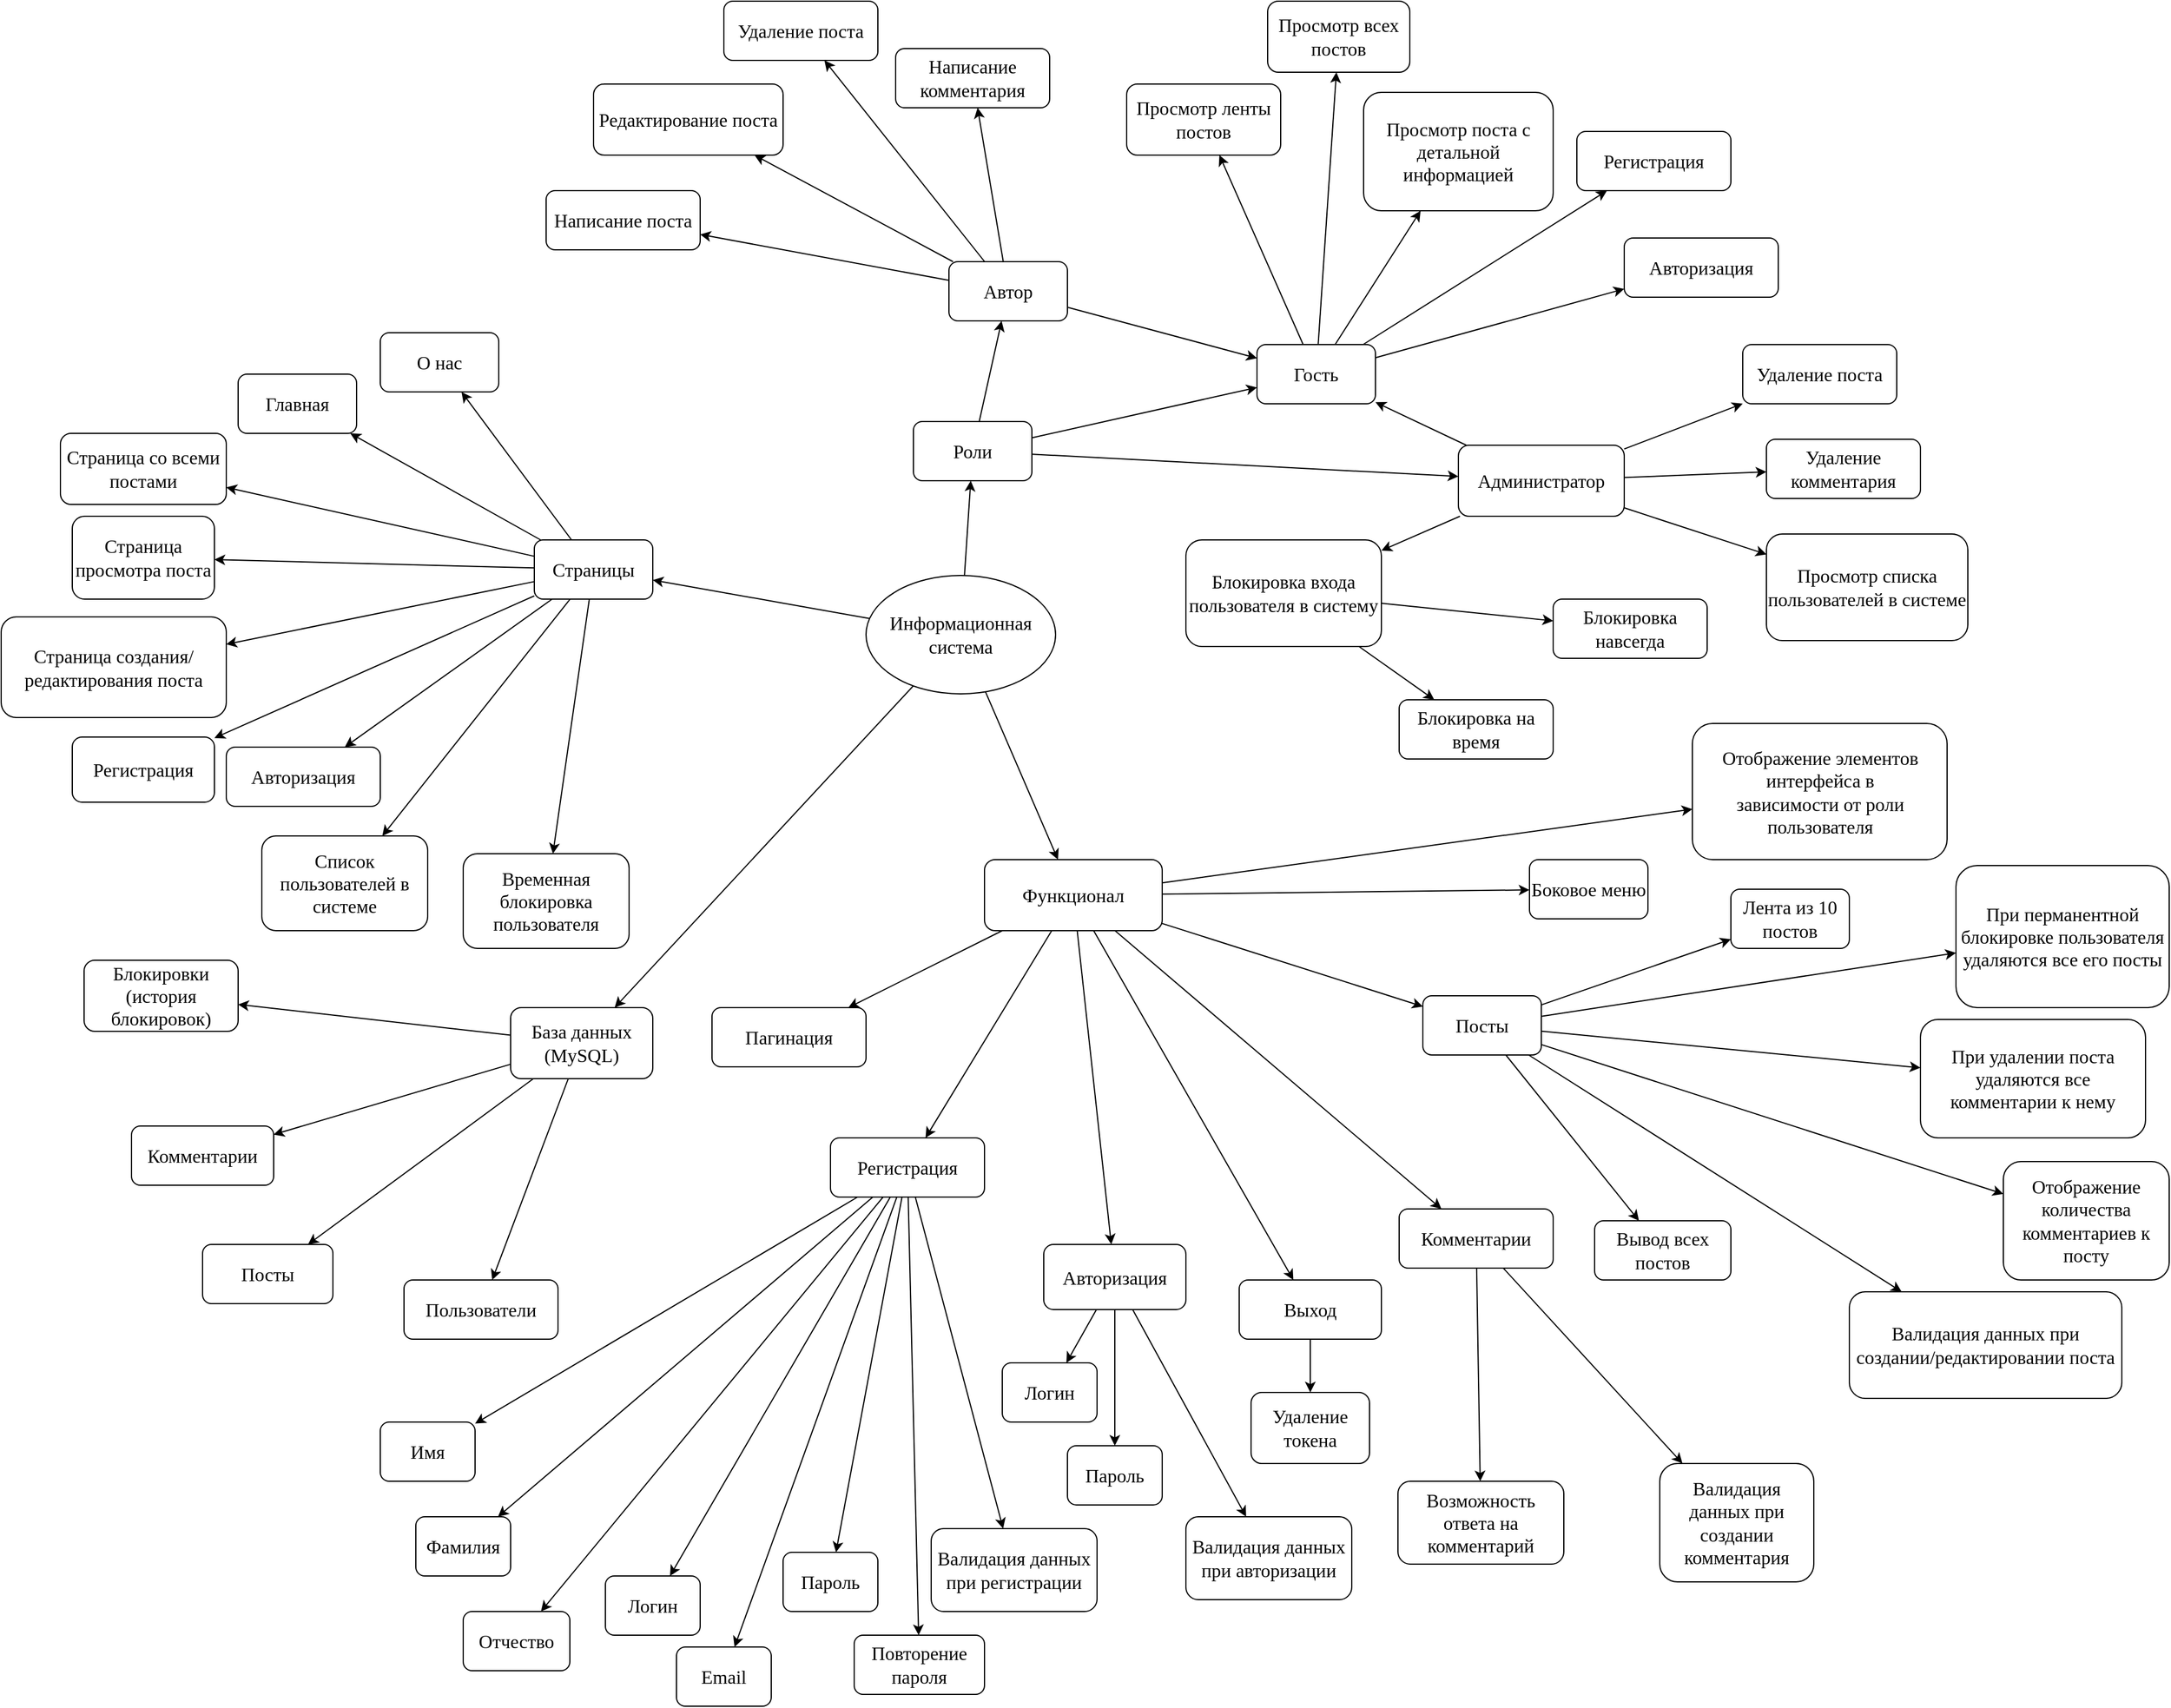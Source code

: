 <mxfile version="27.1.6">
  <diagram name="Страница — 1" id="8P4_2l0_a2KNKIL9yH-l">
    <mxGraphModel dx="2593" dy="2254" grid="1" gridSize="10" guides="1" tooltips="1" connect="1" arrows="1" fold="1" page="1" pageScale="1" pageWidth="1169" pageHeight="827" math="0" shadow="0">
      <root>
        <mxCell id="0" />
        <mxCell id="1" parent="0" />
        <mxCell id="5C3-gxpcgWqqSa_wzZ6r-1" value="Информационная система" style="ellipse;whiteSpace=wrap;html=1;fontSize=16;fontFamily=Lucida Console;" parent="1" vertex="1">
          <mxGeometry x="830" y="-105" width="160" height="100" as="geometry" />
        </mxCell>
        <mxCell id="5C3-gxpcgWqqSa_wzZ6r-3" value="Роли" style="rounded=1;whiteSpace=wrap;html=1;fontSize=16;fontFamily=Lucida Console;" parent="1" vertex="1">
          <mxGeometry x="870" y="-235" width="100" height="50" as="geometry" />
        </mxCell>
        <mxCell id="5C3-gxpcgWqqSa_wzZ6r-4" value="" style="endArrow=classic;html=1;rounded=0;" parent="1" source="5C3-gxpcgWqqSa_wzZ6r-1" target="5C3-gxpcgWqqSa_wzZ6r-3" edge="1">
          <mxGeometry width="50" height="50" relative="1" as="geometry">
            <mxPoint x="1150" y="-15" as="sourcePoint" />
            <mxPoint x="1200" y="-65" as="targetPoint" />
          </mxGeometry>
        </mxCell>
        <mxCell id="5C3-gxpcgWqqSa_wzZ6r-6" value="Автор" style="rounded=1;whiteSpace=wrap;html=1;fontSize=16;fontFamily=Lucida Console;" parent="1" vertex="1">
          <mxGeometry x="900" y="-370" width="100" height="50" as="geometry" />
        </mxCell>
        <mxCell id="5C3-gxpcgWqqSa_wzZ6r-7" value="Гость" style="rounded=1;whiteSpace=wrap;html=1;fontSize=16;fontFamily=Lucida Console;" parent="1" vertex="1">
          <mxGeometry x="1160" y="-300" width="100" height="50" as="geometry" />
        </mxCell>
        <mxCell id="5C3-gxpcgWqqSa_wzZ6r-8" value="Администратор" style="rounded=1;whiteSpace=wrap;html=1;fontSize=16;fontFamily=Lucida Console;" parent="1" vertex="1">
          <mxGeometry x="1330" y="-215" width="140" height="60" as="geometry" />
        </mxCell>
        <mxCell id="5C3-gxpcgWqqSa_wzZ6r-9" value="" style="endArrow=classic;html=1;rounded=0;" parent="1" source="5C3-gxpcgWqqSa_wzZ6r-3" target="5C3-gxpcgWqqSa_wzZ6r-6" edge="1">
          <mxGeometry width="50" height="50" relative="1" as="geometry">
            <mxPoint x="1220" y="-35" as="sourcePoint" />
            <mxPoint x="1270" y="-85" as="targetPoint" />
          </mxGeometry>
        </mxCell>
        <mxCell id="5C3-gxpcgWqqSa_wzZ6r-10" value="" style="endArrow=classic;html=1;rounded=0;" parent="1" source="5C3-gxpcgWqqSa_wzZ6r-3" target="5C3-gxpcgWqqSa_wzZ6r-7" edge="1">
          <mxGeometry width="50" height="50" relative="1" as="geometry">
            <mxPoint x="1220" y="-35" as="sourcePoint" />
            <mxPoint x="1270" y="-85" as="targetPoint" />
          </mxGeometry>
        </mxCell>
        <mxCell id="5C3-gxpcgWqqSa_wzZ6r-11" value="" style="endArrow=classic;html=1;rounded=0;" parent="1" source="5C3-gxpcgWqqSa_wzZ6r-3" target="5C3-gxpcgWqqSa_wzZ6r-8" edge="1">
          <mxGeometry width="50" height="50" relative="1" as="geometry">
            <mxPoint x="1220" y="-35" as="sourcePoint" />
            <mxPoint x="1270" y="-85" as="targetPoint" />
          </mxGeometry>
        </mxCell>
        <mxCell id="5C3-gxpcgWqqSa_wzZ6r-14" value="Просмотр ленты постов" style="rounded=1;whiteSpace=wrap;html=1;fontSize=16;fontFamily=Lucida Console;" parent="1" vertex="1">
          <mxGeometry x="1050" y="-520" width="130" height="60" as="geometry" />
        </mxCell>
        <mxCell id="5C3-gxpcgWqqSa_wzZ6r-15" value="Просмотр всех постов" style="rounded=1;whiteSpace=wrap;html=1;fontSize=16;fontFamily=Lucida Console;" parent="1" vertex="1">
          <mxGeometry x="1169" y="-590" width="120" height="60" as="geometry" />
        </mxCell>
        <mxCell id="5C3-gxpcgWqqSa_wzZ6r-16" value="Просмотр&amp;nbsp;поста с детальной информацией" style="rounded=1;whiteSpace=wrap;html=1;fontSize=16;fontFamily=Lucida Console;" parent="1" vertex="1">
          <mxGeometry x="1250" y="-513" width="160" height="100" as="geometry" />
        </mxCell>
        <mxCell id="5C3-gxpcgWqqSa_wzZ6r-17" value="Регистрация" style="rounded=1;whiteSpace=wrap;html=1;fontSize=16;fontFamily=Lucida Console;" parent="1" vertex="1">
          <mxGeometry x="1430" y="-480" width="130" height="50" as="geometry" />
        </mxCell>
        <mxCell id="5C3-gxpcgWqqSa_wzZ6r-18" value="Авторизация" style="rounded=1;whiteSpace=wrap;html=1;fontSize=16;fontFamily=Lucida Console;" parent="1" vertex="1">
          <mxGeometry x="1470" y="-390" width="130" height="50" as="geometry" />
        </mxCell>
        <mxCell id="5C3-gxpcgWqqSa_wzZ6r-19" value="Написание поста" style="rounded=1;whiteSpace=wrap;html=1;fontSize=16;fontFamily=Lucida Console;" parent="1" vertex="1">
          <mxGeometry x="560" y="-430" width="130" height="50" as="geometry" />
        </mxCell>
        <mxCell id="5C3-gxpcgWqqSa_wzZ6r-20" value="" style="endArrow=classic;html=1;rounded=0;" parent="1" source="5C3-gxpcgWqqSa_wzZ6r-6" target="5C3-gxpcgWqqSa_wzZ6r-19" edge="1">
          <mxGeometry width="50" height="50" relative="1" as="geometry">
            <mxPoint x="1275" y="-275" as="sourcePoint" />
            <mxPoint x="1325" y="-325" as="targetPoint" />
          </mxGeometry>
        </mxCell>
        <mxCell id="5C3-gxpcgWqqSa_wzZ6r-21" value="Редактирование поста" style="rounded=1;whiteSpace=wrap;html=1;fontSize=16;fontFamily=Lucida Console;" parent="1" vertex="1">
          <mxGeometry x="600" y="-520" width="160" height="60" as="geometry" />
        </mxCell>
        <mxCell id="5C3-gxpcgWqqSa_wzZ6r-22" value="Удаление поста" style="rounded=1;whiteSpace=wrap;html=1;fontSize=16;fontFamily=Lucida Console;" parent="1" vertex="1">
          <mxGeometry x="710" y="-590" width="130" height="50" as="geometry" />
        </mxCell>
        <mxCell id="5C3-gxpcgWqqSa_wzZ6r-23" value="" style="endArrow=classic;html=1;rounded=0;" parent="1" source="5C3-gxpcgWqqSa_wzZ6r-6" target="5C3-gxpcgWqqSa_wzZ6r-21" edge="1">
          <mxGeometry width="50" height="50" relative="1" as="geometry">
            <mxPoint x="1485" y="-265" as="sourcePoint" />
            <mxPoint x="1535" y="-315" as="targetPoint" />
          </mxGeometry>
        </mxCell>
        <mxCell id="5C3-gxpcgWqqSa_wzZ6r-24" value="" style="endArrow=classic;html=1;rounded=0;" parent="1" source="5C3-gxpcgWqqSa_wzZ6r-6" target="5C3-gxpcgWqqSa_wzZ6r-22" edge="1">
          <mxGeometry width="50" height="50" relative="1" as="geometry">
            <mxPoint x="1485" y="-265" as="sourcePoint" />
            <mxPoint x="1535" y="-315" as="targetPoint" />
          </mxGeometry>
        </mxCell>
        <mxCell id="5C3-gxpcgWqqSa_wzZ6r-25" value="Написание комментария" style="rounded=1;whiteSpace=wrap;html=1;fontSize=16;fontFamily=Lucida Console;" parent="1" vertex="1">
          <mxGeometry x="855" y="-550" width="130" height="50" as="geometry" />
        </mxCell>
        <mxCell id="5C3-gxpcgWqqSa_wzZ6r-26" value="" style="endArrow=classic;html=1;rounded=0;" parent="1" source="5C3-gxpcgWqqSa_wzZ6r-6" target="5C3-gxpcgWqqSa_wzZ6r-25" edge="1">
          <mxGeometry width="50" height="50" relative="1" as="geometry">
            <mxPoint x="1485" y="-265" as="sourcePoint" />
            <mxPoint x="1535" y="-315" as="targetPoint" />
          </mxGeometry>
        </mxCell>
        <mxCell id="5C3-gxpcgWqqSa_wzZ6r-27" value="Удаление поста" style="rounded=1;whiteSpace=wrap;html=1;fontSize=16;fontFamily=Lucida Console;" parent="1" vertex="1">
          <mxGeometry x="1570" y="-300" width="130" height="50" as="geometry" />
        </mxCell>
        <mxCell id="5C3-gxpcgWqqSa_wzZ6r-28" value="" style="endArrow=classic;html=1;rounded=0;" parent="1" source="5C3-gxpcgWqqSa_wzZ6r-8" target="5C3-gxpcgWqqSa_wzZ6r-27" edge="1">
          <mxGeometry width="50" height="50" relative="1" as="geometry">
            <mxPoint x="1390" y="-5" as="sourcePoint" />
            <mxPoint x="1440" y="-55" as="targetPoint" />
          </mxGeometry>
        </mxCell>
        <mxCell id="5C3-gxpcgWqqSa_wzZ6r-29" value="Удаление комментария" style="rounded=1;whiteSpace=wrap;html=1;fontSize=16;fontFamily=Lucida Console;" parent="1" vertex="1">
          <mxGeometry x="1590" y="-220" width="130" height="50" as="geometry" />
        </mxCell>
        <mxCell id="5C3-gxpcgWqqSa_wzZ6r-30" value="" style="endArrow=classic;html=1;rounded=0;" parent="1" source="5C3-gxpcgWqqSa_wzZ6r-8" target="5C3-gxpcgWqqSa_wzZ6r-29" edge="1">
          <mxGeometry width="50" height="50" relative="1" as="geometry">
            <mxPoint x="1390" y="-5" as="sourcePoint" />
            <mxPoint x="1440" y="-55" as="targetPoint" />
          </mxGeometry>
        </mxCell>
        <mxCell id="5C3-gxpcgWqqSa_wzZ6r-31" value="Просмотр списка пользователей в системе" style="rounded=1;whiteSpace=wrap;html=1;fontSize=16;fontFamily=Lucida Console;" parent="1" vertex="1">
          <mxGeometry x="1590" y="-140" width="170" height="90" as="geometry" />
        </mxCell>
        <mxCell id="5C3-gxpcgWqqSa_wzZ6r-32" value="" style="endArrow=classic;html=1;rounded=0;" parent="1" source="5C3-gxpcgWqqSa_wzZ6r-8" target="5C3-gxpcgWqqSa_wzZ6r-31" edge="1">
          <mxGeometry width="50" height="50" relative="1" as="geometry">
            <mxPoint x="1370" y="155" as="sourcePoint" />
            <mxPoint x="1420" y="105" as="targetPoint" />
          </mxGeometry>
        </mxCell>
        <mxCell id="5C3-gxpcgWqqSa_wzZ6r-33" value="Блокировка входа пользователя в систему" style="rounded=1;whiteSpace=wrap;html=1;fontSize=16;fontFamily=Lucida Console;" parent="1" vertex="1">
          <mxGeometry x="1100" y="-135" width="165" height="90" as="geometry" />
        </mxCell>
        <mxCell id="5C3-gxpcgWqqSa_wzZ6r-34" value="" style="endArrow=classic;html=1;rounded=0;" parent="1" source="5C3-gxpcgWqqSa_wzZ6r-8" target="5C3-gxpcgWqqSa_wzZ6r-33" edge="1">
          <mxGeometry width="50" height="50" relative="1" as="geometry">
            <mxPoint x="1210" y="195" as="sourcePoint" />
            <mxPoint x="1260" y="145" as="targetPoint" />
          </mxGeometry>
        </mxCell>
        <mxCell id="5C3-gxpcgWqqSa_wzZ6r-35" value="Блокировка навсегда" style="rounded=1;whiteSpace=wrap;html=1;fontSize=16;fontFamily=Lucida Console;" parent="1" vertex="1">
          <mxGeometry x="1410" y="-85" width="130" height="50" as="geometry" />
        </mxCell>
        <mxCell id="5C3-gxpcgWqqSa_wzZ6r-36" value="Блокировка на время" style="rounded=1;whiteSpace=wrap;html=1;fontSize=16;fontFamily=Lucida Console;" parent="1" vertex="1">
          <mxGeometry x="1280" width="130" height="50" as="geometry" />
        </mxCell>
        <mxCell id="5C3-gxpcgWqqSa_wzZ6r-38" value="" style="endArrow=classic;html=1;rounded=0;" parent="1" source="5C3-gxpcgWqqSa_wzZ6r-33" target="5C3-gxpcgWqqSa_wzZ6r-35" edge="1">
          <mxGeometry width="50" height="50" relative="1" as="geometry">
            <mxPoint x="1210" y="295" as="sourcePoint" />
            <mxPoint x="1260" y="245" as="targetPoint" />
          </mxGeometry>
        </mxCell>
        <mxCell id="5C3-gxpcgWqqSa_wzZ6r-39" value="" style="endArrow=classic;html=1;rounded=0;" parent="1" source="5C3-gxpcgWqqSa_wzZ6r-33" target="5C3-gxpcgWqqSa_wzZ6r-36" edge="1">
          <mxGeometry width="50" height="50" relative="1" as="geometry">
            <mxPoint x="1210" y="295" as="sourcePoint" />
            <mxPoint x="1260" y="245" as="targetPoint" />
          </mxGeometry>
        </mxCell>
        <mxCell id="5C3-gxpcgWqqSa_wzZ6r-40" value="" style="endArrow=classic;html=1;rounded=0;" parent="1" source="5C3-gxpcgWqqSa_wzZ6r-7" target="5C3-gxpcgWqqSa_wzZ6r-18" edge="1">
          <mxGeometry width="50" height="50" relative="1" as="geometry">
            <mxPoint x="1110" y="-215" as="sourcePoint" />
            <mxPoint x="1160" y="-265" as="targetPoint" />
          </mxGeometry>
        </mxCell>
        <mxCell id="5C3-gxpcgWqqSa_wzZ6r-41" value="" style="endArrow=classic;html=1;rounded=0;" parent="1" source="5C3-gxpcgWqqSa_wzZ6r-7" target="5C3-gxpcgWqqSa_wzZ6r-17" edge="1">
          <mxGeometry width="50" height="50" relative="1" as="geometry">
            <mxPoint x="1110" y="-215" as="sourcePoint" />
            <mxPoint x="1160" y="-265" as="targetPoint" />
          </mxGeometry>
        </mxCell>
        <mxCell id="5C3-gxpcgWqqSa_wzZ6r-43" value="" style="endArrow=classic;html=1;rounded=0;" parent="1" source="5C3-gxpcgWqqSa_wzZ6r-7" target="5C3-gxpcgWqqSa_wzZ6r-16" edge="1">
          <mxGeometry width="50" height="50" relative="1" as="geometry">
            <mxPoint x="830" y="-175" as="sourcePoint" />
            <mxPoint x="880" y="-225" as="targetPoint" />
          </mxGeometry>
        </mxCell>
        <mxCell id="5C3-gxpcgWqqSa_wzZ6r-44" value="" style="endArrow=classic;html=1;rounded=0;" parent="1" source="5C3-gxpcgWqqSa_wzZ6r-7" target="5C3-gxpcgWqqSa_wzZ6r-14" edge="1">
          <mxGeometry width="50" height="50" relative="1" as="geometry">
            <mxPoint x="880" y="-185" as="sourcePoint" />
            <mxPoint x="930" y="-235" as="targetPoint" />
          </mxGeometry>
        </mxCell>
        <mxCell id="5C3-gxpcgWqqSa_wzZ6r-45" value="" style="endArrow=classic;html=1;rounded=0;" parent="1" source="5C3-gxpcgWqqSa_wzZ6r-7" target="5C3-gxpcgWqqSa_wzZ6r-15" edge="1">
          <mxGeometry width="50" height="50" relative="1" as="geometry">
            <mxPoint x="950" y="-325" as="sourcePoint" />
            <mxPoint x="1000" y="-375" as="targetPoint" />
          </mxGeometry>
        </mxCell>
        <mxCell id="5C3-gxpcgWqqSa_wzZ6r-48" value="" style="endArrow=classic;html=1;rounded=0;" parent="1" source="5C3-gxpcgWqqSa_wzZ6r-8" target="5C3-gxpcgWqqSa_wzZ6r-7" edge="1">
          <mxGeometry width="50" height="50" relative="1" as="geometry">
            <mxPoint x="1450" y="-39" as="sourcePoint" />
            <mxPoint x="1510" y="-75" as="targetPoint" />
          </mxGeometry>
        </mxCell>
        <mxCell id="5C3-gxpcgWqqSa_wzZ6r-49" value="" style="endArrow=classic;html=1;rounded=0;" parent="1" source="5C3-gxpcgWqqSa_wzZ6r-6" target="5C3-gxpcgWqqSa_wzZ6r-7" edge="1">
          <mxGeometry width="50" height="50" relative="1" as="geometry">
            <mxPoint x="1430" y="24" as="sourcePoint" />
            <mxPoint x="1494" y="-85" as="targetPoint" />
          </mxGeometry>
        </mxCell>
        <mxCell id="5C3-gxpcgWqqSa_wzZ6r-50" value="Страницы" style="rounded=1;whiteSpace=wrap;html=1;fontSize=16;fontFamily=Lucida Console;" parent="1" vertex="1">
          <mxGeometry x="550" y="-135" width="100" height="50" as="geometry" />
        </mxCell>
        <mxCell id="5C3-gxpcgWqqSa_wzZ6r-51" value="" style="endArrow=classic;html=1;rounded=0;" parent="1" source="5C3-gxpcgWqqSa_wzZ6r-1" target="5C3-gxpcgWqqSa_wzZ6r-50" edge="1">
          <mxGeometry width="50" height="50" relative="1" as="geometry">
            <mxPoint x="710" y="110" as="sourcePoint" />
            <mxPoint x="760" y="60" as="targetPoint" />
          </mxGeometry>
        </mxCell>
        <mxCell id="5C3-gxpcgWqqSa_wzZ6r-53" value="О нас" style="rounded=1;whiteSpace=wrap;html=1;fontSize=16;fontFamily=Lucida Console;" parent="1" vertex="1">
          <mxGeometry x="420" y="-310" width="100" height="50" as="geometry" />
        </mxCell>
        <mxCell id="5C3-gxpcgWqqSa_wzZ6r-54" value="Главная" style="rounded=1;whiteSpace=wrap;html=1;fontSize=16;fontFamily=Lucida Console;" parent="1" vertex="1">
          <mxGeometry x="300" y="-275" width="100" height="50" as="geometry" />
        </mxCell>
        <mxCell id="5C3-gxpcgWqqSa_wzZ6r-56" value="Страница со всеми постами" style="rounded=1;whiteSpace=wrap;html=1;fontSize=16;fontFamily=Lucida Console;" parent="1" vertex="1">
          <mxGeometry x="150" y="-225" width="140" height="60" as="geometry" />
        </mxCell>
        <mxCell id="5C3-gxpcgWqqSa_wzZ6r-57" value="Страница просмотра поста" style="rounded=1;whiteSpace=wrap;html=1;fontSize=16;fontFamily=Lucida Console;" parent="1" vertex="1">
          <mxGeometry x="160" y="-155" width="120" height="70" as="geometry" />
        </mxCell>
        <mxCell id="5C3-gxpcgWqqSa_wzZ6r-58" value="Страница создания/редактирования поста" style="rounded=1;whiteSpace=wrap;html=1;fontSize=16;fontFamily=Lucida Console;" parent="1" vertex="1">
          <mxGeometry x="100" y="-70" width="190" height="85" as="geometry" />
        </mxCell>
        <mxCell id="5C3-gxpcgWqqSa_wzZ6r-59" value="Регистрация" style="rounded=1;whiteSpace=wrap;html=1;fontSize=16;fontFamily=Lucida Console;" parent="1" vertex="1">
          <mxGeometry x="160" y="31.5" width="120" height="55" as="geometry" />
        </mxCell>
        <mxCell id="5C3-gxpcgWqqSa_wzZ6r-60" value="Авторизация" style="rounded=1;whiteSpace=wrap;html=1;fontSize=16;fontFamily=Lucida Console;" parent="1" vertex="1">
          <mxGeometry x="290" y="40" width="130" height="50" as="geometry" />
        </mxCell>
        <mxCell id="5C3-gxpcgWqqSa_wzZ6r-62" value="Список пользователей в системе" style="rounded=1;whiteSpace=wrap;html=1;fontSize=16;fontFamily=Lucida Console;" parent="1" vertex="1">
          <mxGeometry x="320" y="115" width="140" height="80" as="geometry" />
        </mxCell>
        <mxCell id="5C3-gxpcgWqqSa_wzZ6r-64" value="" style="endArrow=classic;html=1;rounded=0;" parent="1" source="5C3-gxpcgWqqSa_wzZ6r-50" target="5C3-gxpcgWqqSa_wzZ6r-53" edge="1">
          <mxGeometry width="50" height="50" relative="1" as="geometry">
            <mxPoint x="440" as="sourcePoint" />
            <mxPoint x="490" y="-50" as="targetPoint" />
          </mxGeometry>
        </mxCell>
        <mxCell id="5C3-gxpcgWqqSa_wzZ6r-65" value="" style="endArrow=classic;html=1;rounded=0;" parent="1" source="5C3-gxpcgWqqSa_wzZ6r-50" target="5C3-gxpcgWqqSa_wzZ6r-54" edge="1">
          <mxGeometry width="50" height="50" relative="1" as="geometry">
            <mxPoint x="440" as="sourcePoint" />
            <mxPoint x="490" y="-50" as="targetPoint" />
          </mxGeometry>
        </mxCell>
        <mxCell id="5C3-gxpcgWqqSa_wzZ6r-66" value="" style="endArrow=classic;html=1;rounded=0;" parent="1" source="5C3-gxpcgWqqSa_wzZ6r-50" target="5C3-gxpcgWqqSa_wzZ6r-56" edge="1">
          <mxGeometry width="50" height="50" relative="1" as="geometry">
            <mxPoint x="440" as="sourcePoint" />
            <mxPoint x="490" y="-50" as="targetPoint" />
          </mxGeometry>
        </mxCell>
        <mxCell id="5C3-gxpcgWqqSa_wzZ6r-67" value="" style="endArrow=classic;html=1;rounded=0;" parent="1" source="5C3-gxpcgWqqSa_wzZ6r-50" target="5C3-gxpcgWqqSa_wzZ6r-57" edge="1">
          <mxGeometry width="50" height="50" relative="1" as="geometry">
            <mxPoint x="440" as="sourcePoint" />
            <mxPoint x="490" y="-50" as="targetPoint" />
          </mxGeometry>
        </mxCell>
        <mxCell id="5C3-gxpcgWqqSa_wzZ6r-68" value="" style="endArrow=classic;html=1;rounded=0;" parent="1" source="5C3-gxpcgWqqSa_wzZ6r-50" target="5C3-gxpcgWqqSa_wzZ6r-58" edge="1">
          <mxGeometry width="50" height="50" relative="1" as="geometry">
            <mxPoint x="440" as="sourcePoint" />
            <mxPoint x="490" y="-50" as="targetPoint" />
          </mxGeometry>
        </mxCell>
        <mxCell id="5C3-gxpcgWqqSa_wzZ6r-69" value="" style="endArrow=classic;html=1;rounded=0;" parent="1" source="5C3-gxpcgWqqSa_wzZ6r-50" target="5C3-gxpcgWqqSa_wzZ6r-59" edge="1">
          <mxGeometry width="50" height="50" relative="1" as="geometry">
            <mxPoint x="440" as="sourcePoint" />
            <mxPoint x="490" y="-50" as="targetPoint" />
          </mxGeometry>
        </mxCell>
        <mxCell id="5C3-gxpcgWqqSa_wzZ6r-70" value="" style="endArrow=classic;html=1;rounded=0;" parent="1" source="5C3-gxpcgWqqSa_wzZ6r-50" target="5C3-gxpcgWqqSa_wzZ6r-60" edge="1">
          <mxGeometry width="50" height="50" relative="1" as="geometry">
            <mxPoint x="510" y="50" as="sourcePoint" />
            <mxPoint x="560" as="targetPoint" />
          </mxGeometry>
        </mxCell>
        <mxCell id="5C3-gxpcgWqqSa_wzZ6r-71" value="" style="endArrow=classic;html=1;rounded=0;" parent="1" source="5C3-gxpcgWqqSa_wzZ6r-50" target="5C3-gxpcgWqqSa_wzZ6r-62" edge="1">
          <mxGeometry width="50" height="50" relative="1" as="geometry">
            <mxPoint x="510" y="50" as="sourcePoint" />
            <mxPoint x="560" as="targetPoint" />
          </mxGeometry>
        </mxCell>
        <mxCell id="5C3-gxpcgWqqSa_wzZ6r-72" value="Временная блокировка пользователя" style="rounded=1;whiteSpace=wrap;html=1;fontSize=16;fontFamily=Lucida Console;" parent="1" vertex="1">
          <mxGeometry x="490" y="130" width="140" height="80" as="geometry" />
        </mxCell>
        <mxCell id="5C3-gxpcgWqqSa_wzZ6r-73" value="" style="endArrow=classic;html=1;rounded=0;" parent="1" source="5C3-gxpcgWqqSa_wzZ6r-50" target="5C3-gxpcgWqqSa_wzZ6r-72" edge="1">
          <mxGeometry width="50" height="50" relative="1" as="geometry">
            <mxPoint x="600" y="70" as="sourcePoint" />
            <mxPoint x="650" y="20" as="targetPoint" />
          </mxGeometry>
        </mxCell>
        <mxCell id="5C3-gxpcgWqqSa_wzZ6r-74" value="База данных (MySQL)" style="rounded=1;whiteSpace=wrap;html=1;fontSize=16;fontFamily=Lucida Console;" parent="1" vertex="1">
          <mxGeometry x="530" y="260" width="120" height="60" as="geometry" />
        </mxCell>
        <mxCell id="5C3-gxpcgWqqSa_wzZ6r-75" value="Блокировки (история блокировок)" style="rounded=1;whiteSpace=wrap;html=1;fontSize=16;fontFamily=Lucida Console;" parent="1" vertex="1">
          <mxGeometry x="170" y="220" width="130" height="60" as="geometry" />
        </mxCell>
        <mxCell id="5C3-gxpcgWqqSa_wzZ6r-76" value="Комментарии" style="rounded=1;whiteSpace=wrap;html=1;fontSize=16;fontFamily=Lucida Console;" parent="1" vertex="1">
          <mxGeometry x="210" y="360" width="120" height="50" as="geometry" />
        </mxCell>
        <mxCell id="5C3-gxpcgWqqSa_wzZ6r-77" value="Посты" style="rounded=1;whiteSpace=wrap;html=1;fontSize=16;fontFamily=Lucida Console;" parent="1" vertex="1">
          <mxGeometry x="270" y="460" width="110" height="50" as="geometry" />
        </mxCell>
        <mxCell id="5C3-gxpcgWqqSa_wzZ6r-78" value="Пользователи" style="rounded=1;whiteSpace=wrap;html=1;fontSize=16;fontFamily=Lucida Console;" parent="1" vertex="1">
          <mxGeometry x="440" y="490" width="130" height="50" as="geometry" />
        </mxCell>
        <mxCell id="5C3-gxpcgWqqSa_wzZ6r-79" value="" style="endArrow=classic;html=1;rounded=0;" parent="1" source="5C3-gxpcgWqqSa_wzZ6r-74" target="5C3-gxpcgWqqSa_wzZ6r-78" edge="1">
          <mxGeometry width="50" height="50" relative="1" as="geometry">
            <mxPoint x="530" y="355" as="sourcePoint" />
            <mxPoint x="580" y="305" as="targetPoint" />
          </mxGeometry>
        </mxCell>
        <mxCell id="5C3-gxpcgWqqSa_wzZ6r-80" value="" style="endArrow=classic;html=1;rounded=0;" parent="1" source="5C3-gxpcgWqqSa_wzZ6r-74" target="5C3-gxpcgWqqSa_wzZ6r-77" edge="1">
          <mxGeometry width="50" height="50" relative="1" as="geometry">
            <mxPoint x="530" y="355" as="sourcePoint" />
            <mxPoint x="580" y="305" as="targetPoint" />
          </mxGeometry>
        </mxCell>
        <mxCell id="5C3-gxpcgWqqSa_wzZ6r-81" value="" style="endArrow=classic;html=1;rounded=0;" parent="1" source="5C3-gxpcgWqqSa_wzZ6r-74" target="5C3-gxpcgWqqSa_wzZ6r-76" edge="1">
          <mxGeometry width="50" height="50" relative="1" as="geometry">
            <mxPoint x="530" y="355" as="sourcePoint" />
            <mxPoint x="580" y="305" as="targetPoint" />
          </mxGeometry>
        </mxCell>
        <mxCell id="5C3-gxpcgWqqSa_wzZ6r-82" value="" style="endArrow=classic;html=1;rounded=0;" parent="1" source="5C3-gxpcgWqqSa_wzZ6r-74" target="5C3-gxpcgWqqSa_wzZ6r-75" edge="1">
          <mxGeometry width="50" height="50" relative="1" as="geometry">
            <mxPoint x="530" y="355" as="sourcePoint" />
            <mxPoint x="580" y="305" as="targetPoint" />
          </mxGeometry>
        </mxCell>
        <mxCell id="5C3-gxpcgWqqSa_wzZ6r-83" value="" style="endArrow=classic;html=1;rounded=0;" parent="1" source="5C3-gxpcgWqqSa_wzZ6r-1" target="5C3-gxpcgWqqSa_wzZ6r-74" edge="1">
          <mxGeometry width="50" height="50" relative="1" as="geometry">
            <mxPoint x="920" y="330" as="sourcePoint" />
            <mxPoint x="970" y="280" as="targetPoint" />
          </mxGeometry>
        </mxCell>
        <mxCell id="OZX1X-Si7bzoR-u98kf8-1" value="Функционал" style="rounded=1;whiteSpace=wrap;html=1;fontSize=16;fontFamily=Lucida Console;" vertex="1" parent="1">
          <mxGeometry x="930" y="135" width="150" height="60" as="geometry" />
        </mxCell>
        <mxCell id="OZX1X-Si7bzoR-u98kf8-2" value="" style="endArrow=classic;html=1;rounded=0;" edge="1" parent="1" source="5C3-gxpcgWqqSa_wzZ6r-1" target="OZX1X-Si7bzoR-u98kf8-1">
          <mxGeometry width="50" height="50" relative="1" as="geometry">
            <mxPoint x="1143" y="22" as="sourcePoint" />
            <mxPoint x="960" y="-10" as="targetPoint" />
          </mxGeometry>
        </mxCell>
        <mxCell id="OZX1X-Si7bzoR-u98kf8-3" value="Регистрация" style="rounded=1;whiteSpace=wrap;html=1;fontSize=16;fontFamily=Lucida Console;" vertex="1" parent="1">
          <mxGeometry x="800" y="370" width="130" height="50" as="geometry" />
        </mxCell>
        <mxCell id="OZX1X-Si7bzoR-u98kf8-4" value="Авторизация" style="rounded=1;whiteSpace=wrap;html=1;fontSize=16;fontFamily=Lucida Console;" vertex="1" parent="1">
          <mxGeometry x="980" y="460" width="120" height="55" as="geometry" />
        </mxCell>
        <mxCell id="OZX1X-Si7bzoR-u98kf8-5" value="Выход" style="rounded=1;whiteSpace=wrap;html=1;fontSize=16;fontFamily=Lucida Console;" vertex="1" parent="1">
          <mxGeometry x="1145" y="490" width="120" height="50" as="geometry" />
        </mxCell>
        <mxCell id="OZX1X-Si7bzoR-u98kf8-6" value="" style="endArrow=classic;html=1;rounded=0;" edge="1" parent="1" source="OZX1X-Si7bzoR-u98kf8-1" target="OZX1X-Si7bzoR-u98kf8-3">
          <mxGeometry width="50" height="50" relative="1" as="geometry">
            <mxPoint x="974.5" y="195" as="sourcePoint" />
            <mxPoint x="1035.5" y="337" as="targetPoint" />
          </mxGeometry>
        </mxCell>
        <mxCell id="OZX1X-Si7bzoR-u98kf8-7" value="" style="endArrow=classic;html=1;rounded=0;" edge="1" parent="1" source="OZX1X-Si7bzoR-u98kf8-1" target="OZX1X-Si7bzoR-u98kf8-4">
          <mxGeometry width="50" height="50" relative="1" as="geometry">
            <mxPoint x="1120" y="70" as="sourcePoint" />
            <mxPoint x="1181" y="212" as="targetPoint" />
          </mxGeometry>
        </mxCell>
        <mxCell id="OZX1X-Si7bzoR-u98kf8-8" value="" style="endArrow=classic;html=1;rounded=0;" edge="1" parent="1" source="OZX1X-Si7bzoR-u98kf8-1" target="OZX1X-Si7bzoR-u98kf8-5">
          <mxGeometry width="50" height="50" relative="1" as="geometry">
            <mxPoint x="1129" y="110" as="sourcePoint" />
            <mxPoint x="1190" y="252" as="targetPoint" />
          </mxGeometry>
        </mxCell>
        <mxCell id="OZX1X-Si7bzoR-u98kf8-9" value="" style="endArrow=classic;html=1;rounded=0;" edge="1" parent="1" source="OZX1X-Si7bzoR-u98kf8-3" target="OZX1X-Si7bzoR-u98kf8-10">
          <mxGeometry width="50" height="50" relative="1" as="geometry">
            <mxPoint x="813" y="450" as="sourcePoint" />
            <mxPoint x="740" y="570" as="targetPoint" />
          </mxGeometry>
        </mxCell>
        <mxCell id="OZX1X-Si7bzoR-u98kf8-10" value="Имя" style="rounded=1;whiteSpace=wrap;html=1;fontSize=16;fontFamily=Lucida Console;" vertex="1" parent="1">
          <mxGeometry x="420" y="610" width="80" height="50" as="geometry" />
        </mxCell>
        <mxCell id="OZX1X-Si7bzoR-u98kf8-11" value="Фамилия" style="rounded=1;whiteSpace=wrap;html=1;fontSize=16;fontFamily=Lucida Console;" vertex="1" parent="1">
          <mxGeometry x="450" y="690" width="80" height="50" as="geometry" />
        </mxCell>
        <mxCell id="OZX1X-Si7bzoR-u98kf8-12" value="Отчество" style="rounded=1;whiteSpace=wrap;html=1;fontSize=16;fontFamily=Lucida Console;" vertex="1" parent="1">
          <mxGeometry x="490" y="770" width="90" height="50" as="geometry" />
        </mxCell>
        <mxCell id="OZX1X-Si7bzoR-u98kf8-13" value="Логин" style="rounded=1;whiteSpace=wrap;html=1;fontSize=16;fontFamily=Lucida Console;" vertex="1" parent="1">
          <mxGeometry x="610" y="740" width="80" height="50" as="geometry" />
        </mxCell>
        <mxCell id="OZX1X-Si7bzoR-u98kf8-14" value="Email" style="rounded=1;whiteSpace=wrap;html=1;fontSize=16;fontFamily=Lucida Console;" vertex="1" parent="1">
          <mxGeometry x="670" y="800" width="80" height="50" as="geometry" />
        </mxCell>
        <mxCell id="OZX1X-Si7bzoR-u98kf8-15" value="Пароль" style="rounded=1;whiteSpace=wrap;html=1;fontSize=16;fontFamily=Lucida Console;" vertex="1" parent="1">
          <mxGeometry x="760" y="720" width="80" height="50" as="geometry" />
        </mxCell>
        <mxCell id="OZX1X-Si7bzoR-u98kf8-16" value="Повторение пароля" style="rounded=1;whiteSpace=wrap;html=1;fontSize=16;fontFamily=Lucida Console;" vertex="1" parent="1">
          <mxGeometry x="820" y="790" width="110" height="50" as="geometry" />
        </mxCell>
        <mxCell id="OZX1X-Si7bzoR-u98kf8-18" value="" style="endArrow=classic;html=1;rounded=0;" edge="1" parent="1" source="OZX1X-Si7bzoR-u98kf8-3" target="OZX1X-Si7bzoR-u98kf8-12">
          <mxGeometry width="50" height="50" relative="1" as="geometry">
            <mxPoint x="690" y="670" as="sourcePoint" />
            <mxPoint x="740" y="620" as="targetPoint" />
          </mxGeometry>
        </mxCell>
        <mxCell id="OZX1X-Si7bzoR-u98kf8-19" value="" style="endArrow=classic;html=1;rounded=0;" edge="1" parent="1" source="OZX1X-Si7bzoR-u98kf8-3" target="OZX1X-Si7bzoR-u98kf8-11">
          <mxGeometry width="50" height="50" relative="1" as="geometry">
            <mxPoint x="690" y="670" as="sourcePoint" />
            <mxPoint x="740" y="620" as="targetPoint" />
          </mxGeometry>
        </mxCell>
        <mxCell id="OZX1X-Si7bzoR-u98kf8-22" value="" style="endArrow=classic;html=1;rounded=0;" edge="1" parent="1" source="OZX1X-Si7bzoR-u98kf8-3" target="OZX1X-Si7bzoR-u98kf8-13">
          <mxGeometry width="50" height="50" relative="1" as="geometry">
            <mxPoint x="690" y="670" as="sourcePoint" />
            <mxPoint x="740" y="620" as="targetPoint" />
          </mxGeometry>
        </mxCell>
        <mxCell id="OZX1X-Si7bzoR-u98kf8-23" value="" style="endArrow=classic;html=1;rounded=0;" edge="1" parent="1" source="OZX1X-Si7bzoR-u98kf8-3" target="OZX1X-Si7bzoR-u98kf8-14">
          <mxGeometry width="50" height="50" relative="1" as="geometry">
            <mxPoint x="880" y="570" as="sourcePoint" />
            <mxPoint x="925" y="775" as="targetPoint" />
          </mxGeometry>
        </mxCell>
        <mxCell id="OZX1X-Si7bzoR-u98kf8-24" value="" style="endArrow=classic;html=1;rounded=0;" edge="1" parent="1" source="OZX1X-Si7bzoR-u98kf8-3" target="OZX1X-Si7bzoR-u98kf8-15">
          <mxGeometry width="50" height="50" relative="1" as="geometry">
            <mxPoint x="1070" y="600" as="sourcePoint" />
            <mxPoint x="1115" y="805" as="targetPoint" />
          </mxGeometry>
        </mxCell>
        <mxCell id="OZX1X-Si7bzoR-u98kf8-25" value="" style="endArrow=classic;html=1;rounded=0;" edge="1" parent="1" source="OZX1X-Si7bzoR-u98kf8-3" target="OZX1X-Si7bzoR-u98kf8-16">
          <mxGeometry width="50" height="50" relative="1" as="geometry">
            <mxPoint x="970" y="500" as="sourcePoint" />
            <mxPoint x="1227" y="725" as="targetPoint" />
          </mxGeometry>
        </mxCell>
        <mxCell id="OZX1X-Si7bzoR-u98kf8-26" value="Валидация данных при регистрации" style="rounded=1;whiteSpace=wrap;html=1;fontSize=16;fontFamily=Lucida Console;" vertex="1" parent="1">
          <mxGeometry x="885" y="700" width="140" height="70" as="geometry" />
        </mxCell>
        <mxCell id="OZX1X-Si7bzoR-u98kf8-27" value="" style="endArrow=classic;html=1;rounded=0;" edge="1" parent="1" source="OZX1X-Si7bzoR-u98kf8-3" target="OZX1X-Si7bzoR-u98kf8-26">
          <mxGeometry width="50" height="50" relative="1" as="geometry">
            <mxPoint x="1050" y="550" as="sourcePoint" />
            <mxPoint x="1195" y="735" as="targetPoint" />
          </mxGeometry>
        </mxCell>
        <mxCell id="OZX1X-Si7bzoR-u98kf8-28" value="Логин" style="rounded=1;whiteSpace=wrap;html=1;fontSize=16;fontFamily=Lucida Console;" vertex="1" parent="1">
          <mxGeometry x="945" y="560" width="80" height="50" as="geometry" />
        </mxCell>
        <mxCell id="OZX1X-Si7bzoR-u98kf8-29" value="Пароль" style="rounded=1;whiteSpace=wrap;html=1;fontSize=16;fontFamily=Lucida Console;" vertex="1" parent="1">
          <mxGeometry x="1000" y="630" width="80" height="50" as="geometry" />
        </mxCell>
        <mxCell id="OZX1X-Si7bzoR-u98kf8-30" value="" style="endArrow=classic;html=1;rounded=0;" edge="1" parent="1" source="OZX1X-Si7bzoR-u98kf8-4" target="OZX1X-Si7bzoR-u98kf8-28">
          <mxGeometry width="50" height="50" relative="1" as="geometry">
            <mxPoint x="780" y="570" as="sourcePoint" />
            <mxPoint x="830" y="520" as="targetPoint" />
          </mxGeometry>
        </mxCell>
        <mxCell id="OZX1X-Si7bzoR-u98kf8-31" value="" style="endArrow=classic;html=1;rounded=0;" edge="1" parent="1" source="OZX1X-Si7bzoR-u98kf8-4" target="OZX1X-Si7bzoR-u98kf8-29">
          <mxGeometry width="50" height="50" relative="1" as="geometry">
            <mxPoint x="780" y="570" as="sourcePoint" />
            <mxPoint x="830" y="520" as="targetPoint" />
          </mxGeometry>
        </mxCell>
        <mxCell id="OZX1X-Si7bzoR-u98kf8-32" value="Валидация данных при авторизации" style="rounded=1;whiteSpace=wrap;html=1;fontSize=16;fontFamily=Lucida Console;" vertex="1" parent="1">
          <mxGeometry x="1100" y="690" width="140" height="70" as="geometry" />
        </mxCell>
        <mxCell id="OZX1X-Si7bzoR-u98kf8-33" value="" style="endArrow=classic;html=1;rounded=0;" edge="1" parent="1" source="OZX1X-Si7bzoR-u98kf8-4" target="OZX1X-Si7bzoR-u98kf8-32">
          <mxGeometry width="50" height="50" relative="1" as="geometry">
            <mxPoint x="780" y="570" as="sourcePoint" />
            <mxPoint x="830" y="520" as="targetPoint" />
          </mxGeometry>
        </mxCell>
        <mxCell id="OZX1X-Si7bzoR-u98kf8-34" value="Удаление токена" style="rounded=1;whiteSpace=wrap;html=1;fontSize=16;fontFamily=Lucida Console;" vertex="1" parent="1">
          <mxGeometry x="1155" y="585" width="100" height="60" as="geometry" />
        </mxCell>
        <mxCell id="OZX1X-Si7bzoR-u98kf8-35" value="" style="endArrow=classic;html=1;rounded=0;" edge="1" parent="1" source="OZX1X-Si7bzoR-u98kf8-5" target="OZX1X-Si7bzoR-u98kf8-34">
          <mxGeometry width="50" height="50" relative="1" as="geometry">
            <mxPoint x="1290" y="440" as="sourcePoint" />
            <mxPoint x="1340" y="390" as="targetPoint" />
          </mxGeometry>
        </mxCell>
        <mxCell id="OZX1X-Si7bzoR-u98kf8-36" value="Комментарии" style="rounded=1;whiteSpace=wrap;html=1;fontSize=16;fontFamily=Lucida Console;" vertex="1" parent="1">
          <mxGeometry x="1280" y="430" width="130" height="50" as="geometry" />
        </mxCell>
        <mxCell id="OZX1X-Si7bzoR-u98kf8-37" value="" style="endArrow=classic;html=1;rounded=0;" edge="1" parent="1" source="OZX1X-Si7bzoR-u98kf8-1" target="OZX1X-Si7bzoR-u98kf8-36">
          <mxGeometry width="50" height="50" relative="1" as="geometry">
            <mxPoint x="1310" y="300" as="sourcePoint" />
            <mxPoint x="1527" y="435" as="targetPoint" />
          </mxGeometry>
        </mxCell>
        <mxCell id="OZX1X-Si7bzoR-u98kf8-38" value="Возможность ответа на комментарий" style="rounded=1;whiteSpace=wrap;html=1;fontSize=16;fontFamily=Lucida Console;" vertex="1" parent="1">
          <mxGeometry x="1279" y="660" width="140" height="70" as="geometry" />
        </mxCell>
        <mxCell id="OZX1X-Si7bzoR-u98kf8-39" value="" style="endArrow=classic;html=1;rounded=0;" edge="1" parent="1" source="OZX1X-Si7bzoR-u98kf8-36" target="OZX1X-Si7bzoR-u98kf8-38">
          <mxGeometry width="50" height="50" relative="1" as="geometry">
            <mxPoint x="1270" y="220" as="sourcePoint" />
            <mxPoint x="1380" y="231" as="targetPoint" />
          </mxGeometry>
        </mxCell>
        <mxCell id="OZX1X-Si7bzoR-u98kf8-43" value="Посты" style="rounded=1;whiteSpace=wrap;html=1;fontSize=16;fontFamily=Lucida Console;" vertex="1" parent="1">
          <mxGeometry x="1300" y="250" width="100" height="50" as="geometry" />
        </mxCell>
        <mxCell id="OZX1X-Si7bzoR-u98kf8-44" value="" style="endArrow=classic;html=1;rounded=0;" edge="1" parent="1" source="OZX1X-Si7bzoR-u98kf8-1" target="OZX1X-Si7bzoR-u98kf8-43">
          <mxGeometry width="50" height="50" relative="1" as="geometry">
            <mxPoint x="1410" y="410" as="sourcePoint" />
            <mxPoint x="1664" y="685" as="targetPoint" />
          </mxGeometry>
        </mxCell>
        <mxCell id="OZX1X-Si7bzoR-u98kf8-45" value="При удалении поста удаляются все комментарии к нему" style="rounded=1;whiteSpace=wrap;html=1;fontSize=16;fontFamily=Lucida Console;" vertex="1" parent="1">
          <mxGeometry x="1720" y="270" width="190" height="100" as="geometry" />
        </mxCell>
        <mxCell id="OZX1X-Si7bzoR-u98kf8-46" value="" style="endArrow=classic;html=1;rounded=0;" edge="1" parent="1" source="OZX1X-Si7bzoR-u98kf8-43" target="OZX1X-Si7bzoR-u98kf8-45">
          <mxGeometry width="50" height="50" relative="1" as="geometry">
            <mxPoint x="1470" y="380" as="sourcePoint" />
            <mxPoint x="1673" y="515" as="targetPoint" />
          </mxGeometry>
        </mxCell>
        <mxCell id="OZX1X-Si7bzoR-u98kf8-47" value="Боковое меню" style="rounded=1;whiteSpace=wrap;html=1;fontSize=16;fontFamily=Lucida Console;" vertex="1" parent="1">
          <mxGeometry x="1390" y="135" width="100" height="50" as="geometry" />
        </mxCell>
        <mxCell id="OZX1X-Si7bzoR-u98kf8-48" value="" style="endArrow=classic;html=1;rounded=0;" edge="1" parent="1" source="OZX1X-Si7bzoR-u98kf8-1" target="OZX1X-Si7bzoR-u98kf8-47">
          <mxGeometry width="50" height="50" relative="1" as="geometry">
            <mxPoint x="1270" y="310" as="sourcePoint" />
            <mxPoint x="1473" y="445" as="targetPoint" />
          </mxGeometry>
        </mxCell>
        <mxCell id="OZX1X-Si7bzoR-u98kf8-51" value="&lt;div&gt;Отображение элементов интерфейса в&lt;/div&gt;&lt;div&gt;зависимости от роли пользователя&lt;/div&gt;" style="rounded=1;whiteSpace=wrap;html=1;fontSize=16;fontFamily=Lucida Console;" vertex="1" parent="1">
          <mxGeometry x="1527.5" y="20" width="215" height="115" as="geometry" />
        </mxCell>
        <mxCell id="OZX1X-Si7bzoR-u98kf8-52" value="" style="endArrow=classic;html=1;rounded=0;" edge="1" parent="1" source="OZX1X-Si7bzoR-u98kf8-1" target="OZX1X-Si7bzoR-u98kf8-51">
          <mxGeometry width="50" height="50" relative="1" as="geometry">
            <mxPoint x="1120" y="310" as="sourcePoint" />
            <mxPoint x="1170" y="260" as="targetPoint" />
          </mxGeometry>
        </mxCell>
        <mxCell id="OZX1X-Si7bzoR-u98kf8-53" value="Лента из 10 постов" style="rounded=1;whiteSpace=wrap;html=1;fontSize=16;fontFamily=Lucida Console;" vertex="1" parent="1">
          <mxGeometry x="1560" y="160" width="100" height="50" as="geometry" />
        </mxCell>
        <mxCell id="OZX1X-Si7bzoR-u98kf8-55" value="" style="endArrow=classic;html=1;rounded=0;" edge="1" parent="1" source="OZX1X-Si7bzoR-u98kf8-43" target="OZX1X-Si7bzoR-u98kf8-53">
          <mxGeometry width="50" height="50" relative="1" as="geometry">
            <mxPoint x="1590" y="490" as="sourcePoint" />
            <mxPoint x="1860" y="546" as="targetPoint" />
          </mxGeometry>
        </mxCell>
        <mxCell id="OZX1X-Si7bzoR-u98kf8-56" value="Вывод всех постов" style="rounded=1;whiteSpace=wrap;html=1;fontSize=16;fontFamily=Lucida Console;" vertex="1" parent="1">
          <mxGeometry x="1445" y="440" width="115" height="50" as="geometry" />
        </mxCell>
        <mxCell id="OZX1X-Si7bzoR-u98kf8-57" value="" style="endArrow=classic;html=1;rounded=0;" edge="1" parent="1" source="OZX1X-Si7bzoR-u98kf8-43" target="OZX1X-Si7bzoR-u98kf8-56">
          <mxGeometry width="50" height="50" relative="1" as="geometry">
            <mxPoint x="1430" y="420" as="sourcePoint" />
            <mxPoint x="1715" y="554" as="targetPoint" />
          </mxGeometry>
        </mxCell>
        <mxCell id="OZX1X-Si7bzoR-u98kf8-58" value="Отображение количества комментариев к посту" style="rounded=1;whiteSpace=wrap;html=1;fontSize=16;fontFamily=Lucida Console;" vertex="1" parent="1">
          <mxGeometry x="1790" y="390" width="140" height="100" as="geometry" />
        </mxCell>
        <mxCell id="OZX1X-Si7bzoR-u98kf8-59" value="" style="endArrow=classic;html=1;rounded=0;" edge="1" parent="1" source="OZX1X-Si7bzoR-u98kf8-43" target="OZX1X-Si7bzoR-u98kf8-58">
          <mxGeometry width="50" height="50" relative="1" as="geometry">
            <mxPoint x="1580" y="480" as="sourcePoint" />
            <mxPoint x="1875" y="592" as="targetPoint" />
          </mxGeometry>
        </mxCell>
        <mxCell id="OZX1X-Si7bzoR-u98kf8-60" value="При перманентной блокировке пользователя удаляются все его посты" style="rounded=1;whiteSpace=wrap;html=1;fontSize=16;fontFamily=Lucida Console;" vertex="1" parent="1">
          <mxGeometry x="1750" y="140" width="180" height="120" as="geometry" />
        </mxCell>
        <mxCell id="OZX1X-Si7bzoR-u98kf8-61" value="" style="endArrow=classic;html=1;rounded=0;" edge="1" parent="1" source="OZX1X-Si7bzoR-u98kf8-43" target="OZX1X-Si7bzoR-u98kf8-60">
          <mxGeometry width="50" height="50" relative="1" as="geometry">
            <mxPoint x="1770" y="440" as="sourcePoint" />
            <mxPoint x="2090" y="552" as="targetPoint" />
          </mxGeometry>
        </mxCell>
        <mxCell id="OZX1X-Si7bzoR-u98kf8-62" value="Пагинация" style="rounded=1;whiteSpace=wrap;html=1;fontSize=16;fontFamily=Lucida Console;" vertex="1" parent="1">
          <mxGeometry x="700" y="260" width="130" height="50" as="geometry" />
        </mxCell>
        <mxCell id="OZX1X-Si7bzoR-u98kf8-63" value="" style="endArrow=classic;html=1;rounded=0;" edge="1" parent="1" source="OZX1X-Si7bzoR-u98kf8-1" target="OZX1X-Si7bzoR-u98kf8-62">
          <mxGeometry width="50" height="50" relative="1" as="geometry">
            <mxPoint x="1050" y="390" as="sourcePoint" />
            <mxPoint x="1097" y="705" as="targetPoint" />
          </mxGeometry>
        </mxCell>
        <mxCell id="OZX1X-Si7bzoR-u98kf8-65" value="Валидация данных при создании комментария" style="rounded=1;whiteSpace=wrap;html=1;fontSize=16;fontFamily=Lucida Console;" vertex="1" parent="1">
          <mxGeometry x="1500" y="645" width="130" height="100" as="geometry" />
        </mxCell>
        <mxCell id="OZX1X-Si7bzoR-u98kf8-66" value="" style="endArrow=classic;html=1;rounded=0;" edge="1" parent="1" source="OZX1X-Si7bzoR-u98kf8-36" target="OZX1X-Si7bzoR-u98kf8-65">
          <mxGeometry width="50" height="50" relative="1" as="geometry">
            <mxPoint x="1370" y="410" as="sourcePoint" />
            <mxPoint x="1447" y="495" as="targetPoint" />
          </mxGeometry>
        </mxCell>
        <mxCell id="OZX1X-Si7bzoR-u98kf8-67" value="Валидация данных при создании/редактировании поста" style="rounded=1;whiteSpace=wrap;html=1;fontSize=16;fontFamily=Lucida Console;" vertex="1" parent="1">
          <mxGeometry x="1660" y="500" width="230" height="90" as="geometry" />
        </mxCell>
        <mxCell id="OZX1X-Si7bzoR-u98kf8-68" value="" style="endArrow=classic;html=1;rounded=0;" edge="1" parent="1" source="OZX1X-Si7bzoR-u98kf8-43" target="OZX1X-Si7bzoR-u98kf8-67">
          <mxGeometry width="50" height="50" relative="1" as="geometry">
            <mxPoint x="1470" y="460" as="sourcePoint" />
            <mxPoint x="1748" y="624" as="targetPoint" />
          </mxGeometry>
        </mxCell>
      </root>
    </mxGraphModel>
  </diagram>
</mxfile>
